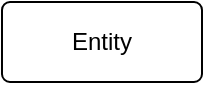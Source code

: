 <mxfile>
    <diagram id="3XKL8lXnzgSWCABfMy0Z" name="ページ1">
        <mxGraphModel dx="708" dy="702" grid="1" gridSize="10" guides="1" tooltips="1" connect="1" arrows="1" fold="1" page="1" pageScale="1" pageWidth="827" pageHeight="1169" math="0" shadow="0">
            <root>
                <mxCell id="0"/>
                <mxCell id="1" parent="0"/>
                <mxCell id="2" value="Entity" style="rounded=1;arcSize=10;whiteSpace=wrap;html=1;align=center;" vertex="1" parent="1">
                    <mxGeometry x="40" y="80" width="100" height="40" as="geometry"/>
                </mxCell>
            </root>
        </mxGraphModel>
    </diagram>
</mxfile>